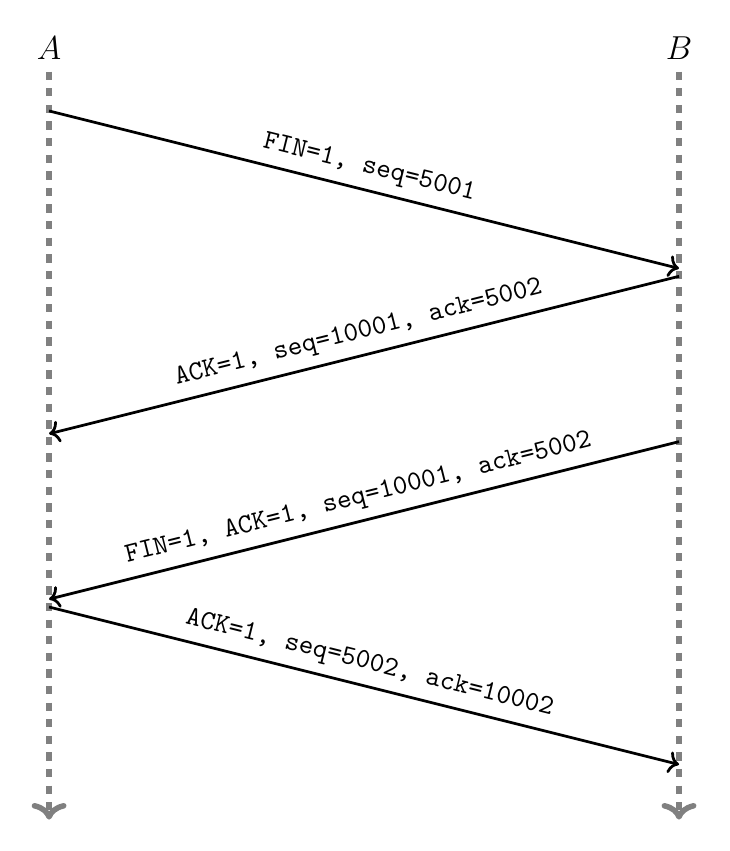 \draw[->,dashed,line width=2,color=gray] (0,-0.5) node[above,color=black]{\large{$A$}} -- (0,-10);
\draw[->,dashed,line width=2,color=gray] (8,-0.5) node[above,color=black]{\large{$B$}} -- (8,-10);
\draw[->,line width=1,postaction={decorate}] (0,-1) --node[above,sloped]{\texttt{FIN=1, seq=5001}} (8,-3);
\draw[->,line width=1,postaction={decorate}] (8,-3.1) --node[above,sloped]{\texttt{ACK=1, seq=10001, ack=5002}} (0,-5.1);
\draw[->,line width=1,postaction={decorate}] (8,-5.2) --node[above,sloped]{\texttt{FIN=1, ACK=1, seq=10001, ack=5002}} (0,-7.2);
\draw[->,line width=1,postaction={decorate}] (0,-7.3) --node[above,sloped]{\texttt{ACK=1, seq=5002, ack=10002}} (8,-9.3);
